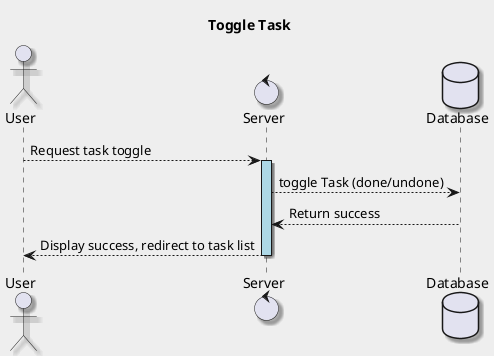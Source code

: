 @startuml Toggle Task
    title Toggle Task
    skinparam backgroundColor #EEEEEE
    skinparam shadowing true

    actor User
    control Server
    database Database
    User --> Server : Request task toggle
    activate Server  #lightblue
    Server --> Database : toggle Task (done/undone)
    Database --> Server : Return success
    Server --> User : Display success, redirect to task list
    deactivate Server 
@enduml
